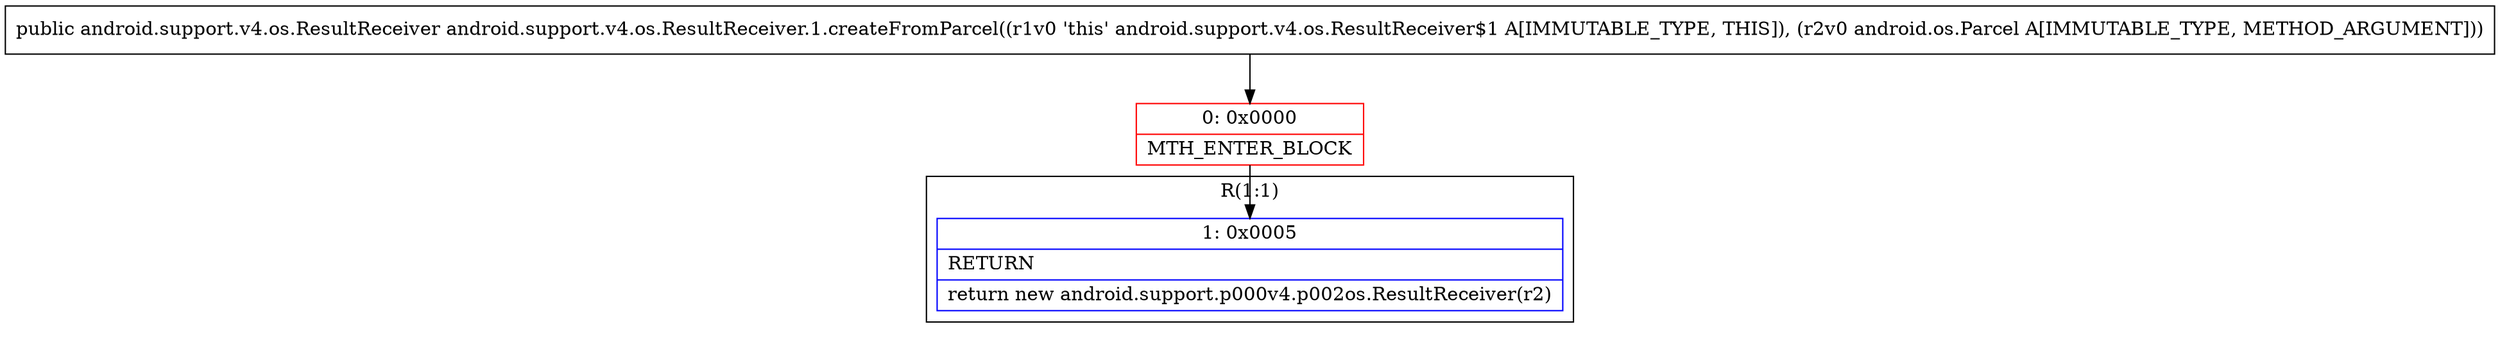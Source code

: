 digraph "CFG forandroid.support.v4.os.ResultReceiver.1.createFromParcel(Landroid\/os\/Parcel;)Landroid\/support\/v4\/os\/ResultReceiver;" {
subgraph cluster_Region_918067459 {
label = "R(1:1)";
node [shape=record,color=blue];
Node_1 [shape=record,label="{1\:\ 0x0005|RETURN\l|return new android.support.p000v4.p002os.ResultReceiver(r2)\l}"];
}
Node_0 [shape=record,color=red,label="{0\:\ 0x0000|MTH_ENTER_BLOCK\l}"];
MethodNode[shape=record,label="{public android.support.v4.os.ResultReceiver android.support.v4.os.ResultReceiver.1.createFromParcel((r1v0 'this' android.support.v4.os.ResultReceiver$1 A[IMMUTABLE_TYPE, THIS]), (r2v0 android.os.Parcel A[IMMUTABLE_TYPE, METHOD_ARGUMENT])) }"];
MethodNode -> Node_0;
Node_0 -> Node_1;
}

